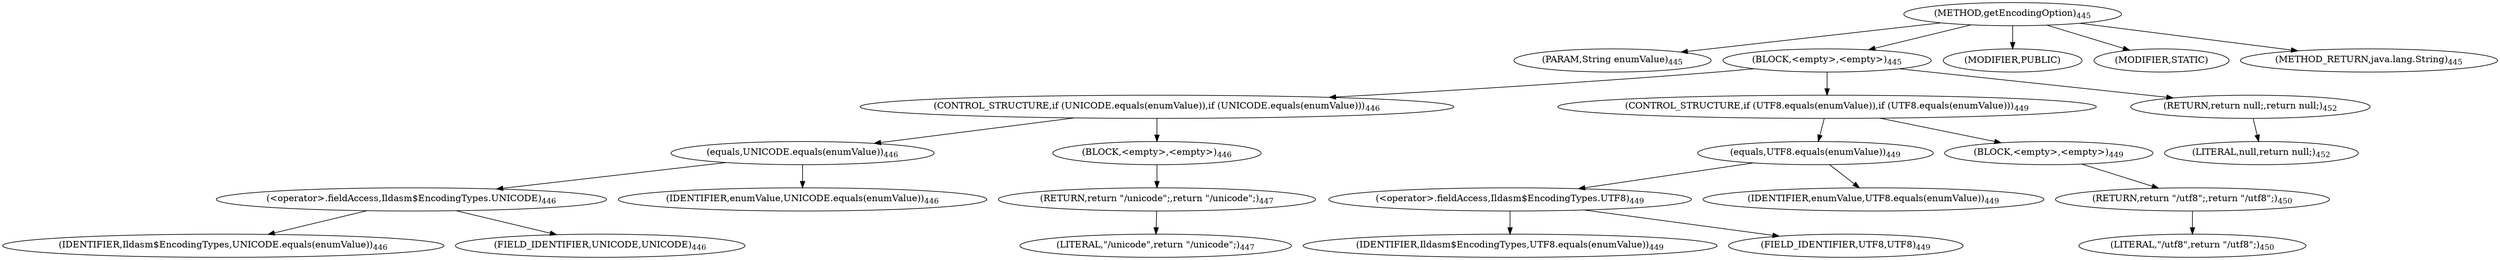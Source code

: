 digraph "getEncodingOption" {  
"631" [label = <(METHOD,getEncodingOption)<SUB>445</SUB>> ]
"632" [label = <(PARAM,String enumValue)<SUB>445</SUB>> ]
"633" [label = <(BLOCK,&lt;empty&gt;,&lt;empty&gt;)<SUB>445</SUB>> ]
"634" [label = <(CONTROL_STRUCTURE,if (UNICODE.equals(enumValue)),if (UNICODE.equals(enumValue)))<SUB>446</SUB>> ]
"635" [label = <(equals,UNICODE.equals(enumValue))<SUB>446</SUB>> ]
"636" [label = <(&lt;operator&gt;.fieldAccess,Ildasm$EncodingTypes.UNICODE)<SUB>446</SUB>> ]
"637" [label = <(IDENTIFIER,Ildasm$EncodingTypes,UNICODE.equals(enumValue))<SUB>446</SUB>> ]
"638" [label = <(FIELD_IDENTIFIER,UNICODE,UNICODE)<SUB>446</SUB>> ]
"639" [label = <(IDENTIFIER,enumValue,UNICODE.equals(enumValue))<SUB>446</SUB>> ]
"640" [label = <(BLOCK,&lt;empty&gt;,&lt;empty&gt;)<SUB>446</SUB>> ]
"641" [label = <(RETURN,return &quot;/unicode&quot;;,return &quot;/unicode&quot;;)<SUB>447</SUB>> ]
"642" [label = <(LITERAL,&quot;/unicode&quot;,return &quot;/unicode&quot;;)<SUB>447</SUB>> ]
"643" [label = <(CONTROL_STRUCTURE,if (UTF8.equals(enumValue)),if (UTF8.equals(enumValue)))<SUB>449</SUB>> ]
"644" [label = <(equals,UTF8.equals(enumValue))<SUB>449</SUB>> ]
"645" [label = <(&lt;operator&gt;.fieldAccess,Ildasm$EncodingTypes.UTF8)<SUB>449</SUB>> ]
"646" [label = <(IDENTIFIER,Ildasm$EncodingTypes,UTF8.equals(enumValue))<SUB>449</SUB>> ]
"647" [label = <(FIELD_IDENTIFIER,UTF8,UTF8)<SUB>449</SUB>> ]
"648" [label = <(IDENTIFIER,enumValue,UTF8.equals(enumValue))<SUB>449</SUB>> ]
"649" [label = <(BLOCK,&lt;empty&gt;,&lt;empty&gt;)<SUB>449</SUB>> ]
"650" [label = <(RETURN,return &quot;/utf8&quot;;,return &quot;/utf8&quot;;)<SUB>450</SUB>> ]
"651" [label = <(LITERAL,&quot;/utf8&quot;,return &quot;/utf8&quot;;)<SUB>450</SUB>> ]
"652" [label = <(RETURN,return null;,return null;)<SUB>452</SUB>> ]
"653" [label = <(LITERAL,null,return null;)<SUB>452</SUB>> ]
"654" [label = <(MODIFIER,PUBLIC)> ]
"655" [label = <(MODIFIER,STATIC)> ]
"656" [label = <(METHOD_RETURN,java.lang.String)<SUB>445</SUB>> ]
  "631" -> "632" 
  "631" -> "633" 
  "631" -> "654" 
  "631" -> "655" 
  "631" -> "656" 
  "633" -> "634" 
  "633" -> "643" 
  "633" -> "652" 
  "634" -> "635" 
  "634" -> "640" 
  "635" -> "636" 
  "635" -> "639" 
  "636" -> "637" 
  "636" -> "638" 
  "640" -> "641" 
  "641" -> "642" 
  "643" -> "644" 
  "643" -> "649" 
  "644" -> "645" 
  "644" -> "648" 
  "645" -> "646" 
  "645" -> "647" 
  "649" -> "650" 
  "650" -> "651" 
  "652" -> "653" 
}

